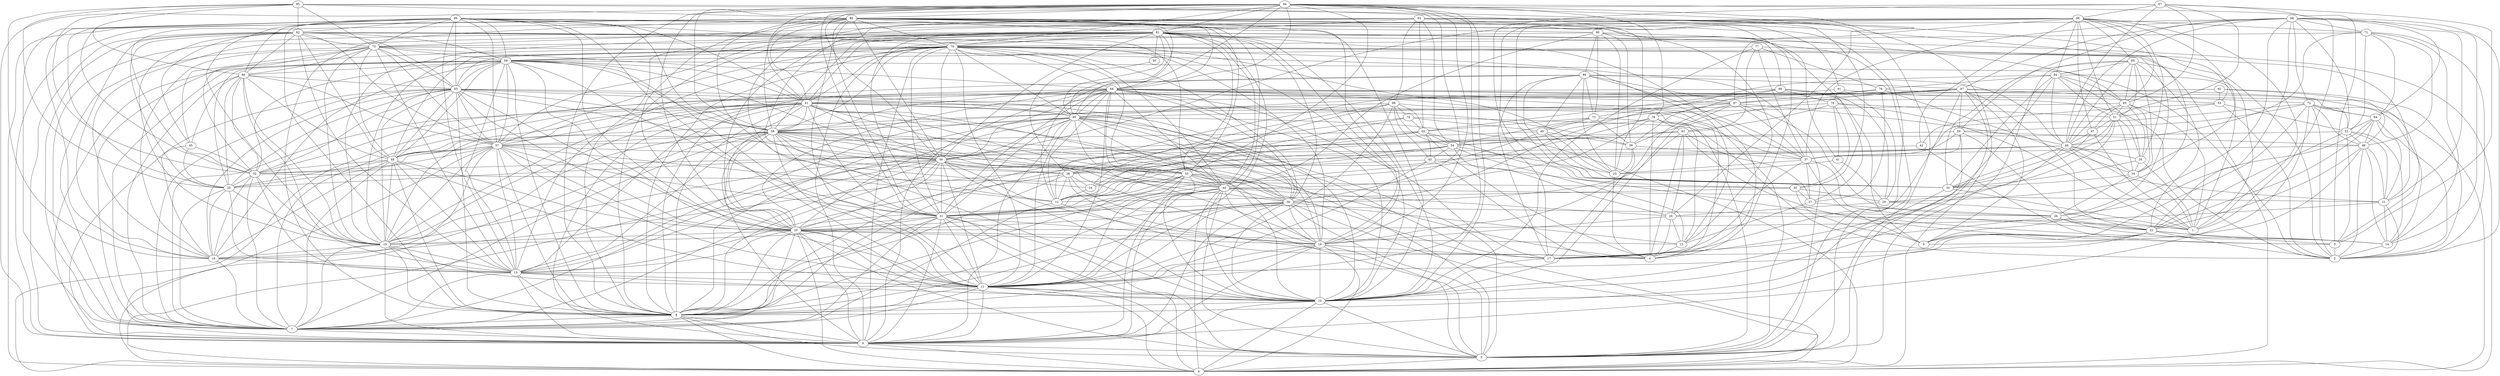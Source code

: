 digraph "sensornet-topology" {
label = "";
rankdir="BT";"0"->"5" [arrowhead = "both"] 
"0"->"6" [arrowhead = "both"] 
"0"->"8" [arrowhead = "both"] 
"0"->"10" [arrowhead = "both"] 
"0"->"11" [arrowhead = "both"] 
"0"->"18" [arrowhead = "both"] 
"0"->"20" [arrowhead = "both"] 
"0"->"31" [arrowhead = "both"] 
"0"->"36" [arrowhead = "both"] 
"0"->"44" [arrowhead = "both"] 
"0"->"55" [arrowhead = "both"] 
"0"->"56" [arrowhead = "both"] 
"0"->"58" [arrowhead = "both"] 
"0"->"60" [arrowhead = "both"] 
"0"->"61" [arrowhead = "both"] 
"0"->"68" [arrowhead = "both"] 
"0"->"70" [arrowhead = "both"] 
"0"->"81" [arrowhead = "both"] 
"0"->"86" [arrowhead = "both"] 
"0"->"94" [arrowhead = "both"] 
"1"->"28" [arrowhead = "both"] 
"1"->"29" [arrowhead = "both"] 
"1"->"33" [arrowhead = "both"] 
"1"->"34" [arrowhead = "both"] 
"1"->"35" [arrowhead = "both"] 
"1"->"46" [arrowhead = "both"] 
"1"->"47" [arrowhead = "both"] 
"1"->"79" [arrowhead = "both"] 
"1"->"83" [arrowhead = "both"] 
"1"->"84" [arrowhead = "both"] 
"1"->"85" [arrowhead = "both"] 
"1"->"96" [arrowhead = "both"] 
"1"->"97" [arrowhead = "both"] 
"2"->"3" [arrowhead = "both"] 
"2"->"14" [arrowhead = "both"] 
"2"->"21" [arrowhead = "both"] 
"2"->"22" [arrowhead = "both"] 
"2"->"48" [arrowhead = "both"] 
"2"->"53" [arrowhead = "both"] 
"2"->"64" [arrowhead = "both"] 
"2"->"68" [arrowhead = "both"] 
"2"->"69" [arrowhead = "both"] 
"2"->"70" [arrowhead = "both"] 
"2"->"71" [arrowhead = "both"] 
"2"->"72" [arrowhead = "both"] 
"2"->"74" [arrowhead = "both"] 
"2"->"92" [arrowhead = "both"] 
"2"->"98" [arrowhead = "both"] 
"3"->"22" [arrowhead = "both"] 
"3"->"42" [arrowhead = "both"] 
"3"->"52" [arrowhead = "both"] 
"3"->"63" [arrowhead = "both"] 
"3"->"92" [arrowhead = "both"] 
"3"->"94" [arrowhead = "both"] 
"3"->"97" [arrowhead = "both"] 
"4"->"12" [arrowhead = "both"] 
"4"->"13" [arrowhead = "both"] 
"4"->"23" [arrowhead = "both"] 
"4"->"28" [arrowhead = "both"] 
"4"->"38" [arrowhead = "both"] 
"4"->"43" [arrowhead = "both"] 
"4"->"55" [arrowhead = "both"] 
"4"->"62" [arrowhead = "both"] 
"4"->"63" [arrowhead = "both"] 
"4"->"78" [arrowhead = "both"] 
"4"->"81" [arrowhead = "both"] 
"4"->"88" [arrowhead = "both"] 
"4"->"93" [arrowhead = "both"] 
"5"->"6" [arrowhead = "both"] 
"5"->"8" [arrowhead = "both"] 
"5"->"10" [arrowhead = "both"] 
"5"->"11" [arrowhead = "both"] 
"5"->"18" [arrowhead = "both"] 
"5"->"20" [arrowhead = "both"] 
"5"->"31" [arrowhead = "both"] 
"5"->"36" [arrowhead = "both"] 
"5"->"44" [arrowhead = "both"] 
"5"->"56" [arrowhead = "both"] 
"5"->"58" [arrowhead = "both"] 
"5"->"59" [arrowhead = "both"] 
"5"->"60" [arrowhead = "both"] 
"5"->"61" [arrowhead = "both"] 
"5"->"68" [arrowhead = "both"] 
"5"->"70" [arrowhead = "both"] 
"5"->"81" [arrowhead = "both"] 
"5"->"86" [arrowhead = "both"] 
"5"->"87" [arrowhead = "both"] 
"5"->"94" [arrowhead = "both"] 
"6"->"7" [arrowhead = "both"] 
"6"->"8" [arrowhead = "both"] 
"6"->"10" [arrowhead = "both"] 
"6"->"11" [arrowhead = "both"] 
"6"->"15" [arrowhead = "both"] 
"6"->"18" [arrowhead = "both"] 
"6"->"19" [arrowhead = "both"] 
"6"->"20" [arrowhead = "both"] 
"6"->"31" [arrowhead = "both"] 
"6"->"36" [arrowhead = "both"] 
"6"->"44" [arrowhead = "both"] 
"6"->"55" [arrowhead = "both"] 
"6"->"57" [arrowhead = "both"] 
"6"->"58" [arrowhead = "both"] 
"6"->"60" [arrowhead = "both"] 
"6"->"61" [arrowhead = "both"] 
"6"->"65" [arrowhead = "both"] 
"6"->"68" [arrowhead = "both"] 
"6"->"69" [arrowhead = "both"] 
"6"->"70" [arrowhead = "both"] 
"6"->"72" [arrowhead = "both"] 
"6"->"81" [arrowhead = "both"] 
"6"->"82" [arrowhead = "both"] 
"6"->"86" [arrowhead = "both"] 
"6"->"94" [arrowhead = "both"] 
"7"->"8" [arrowhead = "both"] 
"7"->"11" [arrowhead = "both"] 
"7"->"12" [arrowhead = "both"] 
"7"->"15" [arrowhead = "both"] 
"7"->"16" [arrowhead = "both"] 
"7"->"19" [arrowhead = "both"] 
"7"->"20" [arrowhead = "both"] 
"7"->"25" [arrowhead = "both"] 
"7"->"31" [arrowhead = "both"] 
"7"->"32" [arrowhead = "both"] 
"7"->"49" [arrowhead = "both"] 
"7"->"52" [arrowhead = "both"] 
"7"->"56" [arrowhead = "both"] 
"7"->"58" [arrowhead = "both"] 
"7"->"59" [arrowhead = "both"] 
"7"->"61" [arrowhead = "both"] 
"7"->"65" [arrowhead = "both"] 
"7"->"66" [arrowhead = "both"] 
"7"->"69" [arrowhead = "both"] 
"7"->"70" [arrowhead = "both"] 
"7"->"75" [arrowhead = "both"] 
"7"->"81" [arrowhead = "both"] 
"7"->"82" [arrowhead = "both"] 
"7"->"91" [arrowhead = "both"] 
"7"->"99" [arrowhead = "both"] 
"8"->"10" [arrowhead = "both"] 
"8"->"11" [arrowhead = "both"] 
"8"->"15" [arrowhead = "both"] 
"8"->"18" [arrowhead = "both"] 
"8"->"19" [arrowhead = "both"] 
"8"->"20" [arrowhead = "both"] 
"8"->"31" [arrowhead = "both"] 
"8"->"33" [arrowhead = "both"] 
"8"->"36" [arrowhead = "both"] 
"8"->"38" [arrowhead = "both"] 
"8"->"44" [arrowhead = "both"] 
"8"->"49" [arrowhead = "both"] 
"8"->"55" [arrowhead = "both"] 
"8"->"56" [arrowhead = "both"] 
"8"->"57" [arrowhead = "both"] 
"8"->"60" [arrowhead = "both"] 
"8"->"61" [arrowhead = "both"] 
"8"->"63" [arrowhead = "both"] 
"8"->"65" [arrowhead = "both"] 
"8"->"68" [arrowhead = "both"] 
"8"->"69" [arrowhead = "both"] 
"8"->"70" [arrowhead = "both"] 
"8"->"81" [arrowhead = "both"] 
"8"->"86" [arrowhead = "both"] 
"8"->"94" [arrowhead = "both"] 
"8"->"96" [arrowhead = "both"] 
"8"->"99" [arrowhead = "both"] 
"9"->"22" [arrowhead = "both"] 
"9"->"30" [arrowhead = "both"] 
"9"->"37" [arrowhead = "both"] 
"9"->"48" [arrowhead = "both"] 
"9"->"72" [arrowhead = "both"] 
"9"->"80" [arrowhead = "both"] 
"9"->"87" [arrowhead = "both"] 
"9"->"98" [arrowhead = "both"] 
"10"->"11" [arrowhead = "both"] 
"10"->"15" [arrowhead = "both"] 
"10"->"17" [arrowhead = "both"] 
"10"->"18" [arrowhead = "both"] 
"10"->"20" [arrowhead = "both"] 
"10"->"22" [arrowhead = "both"] 
"10"->"31" [arrowhead = "both"] 
"10"->"36" [arrowhead = "both"] 
"10"->"44" [arrowhead = "both"] 
"10"->"55" [arrowhead = "both"] 
"10"->"56" [arrowhead = "both"] 
"10"->"58" [arrowhead = "both"] 
"10"->"61" [arrowhead = "both"] 
"10"->"65" [arrowhead = "both"] 
"10"->"67" [arrowhead = "both"] 
"10"->"68" [arrowhead = "both"] 
"10"->"70" [arrowhead = "both"] 
"10"->"77" [arrowhead = "both"] 
"10"->"81" [arrowhead = "both"] 
"10"->"84" [arrowhead = "both"] 
"10"->"85" [arrowhead = "both"] 
"10"->"86" [arrowhead = "both"] 
"10"->"94" [arrowhead = "both"] 
"11"->"15" [arrowhead = "both"] 
"11"->"18" [arrowhead = "both"] 
"11"->"19" [arrowhead = "both"] 
"11"->"20" [arrowhead = "both"] 
"11"->"31" [arrowhead = "both"] 
"11"->"36" [arrowhead = "both"] 
"11"->"43" [arrowhead = "both"] 
"11"->"44" [arrowhead = "both"] 
"11"->"49" [arrowhead = "both"] 
"11"->"55" [arrowhead = "both"] 
"11"->"56" [arrowhead = "both"] 
"11"->"57" [arrowhead = "both"] 
"11"->"58" [arrowhead = "both"] 
"11"->"60" [arrowhead = "both"] 
"11"->"65" [arrowhead = "both"] 
"11"->"68" [arrowhead = "both"] 
"11"->"69" [arrowhead = "both"] 
"11"->"70" [arrowhead = "both"] 
"11"->"81" [arrowhead = "both"] 
"11"->"86" [arrowhead = "both"] 
"11"->"88" [arrowhead = "both"] 
"11"->"94" [arrowhead = "both"] 
"11"->"99" [arrowhead = "both"] 
"12"->"24" [arrowhead = "both"] 
"12"->"30" [arrowhead = "both"] 
"12"->"38" [arrowhead = "both"] 
"12"->"43" [arrowhead = "both"] 
"12"->"54" [arrowhead = "both"] 
"12"->"57" [arrowhead = "both"] 
"12"->"68" [arrowhead = "both"] 
"12"->"74" [arrowhead = "both"] 
"12"->"87" [arrowhead = "both"] 
"12"->"88" [arrowhead = "both"] 
"12"->"89" [arrowhead = "both"] 
"12"->"93" [arrowhead = "both"] 
"13"->"20" [arrowhead = "both"] 
"13"->"27" [arrowhead = "both"] 
"13"->"28" [arrowhead = "both"] 
"13"->"36" [arrowhead = "both"] 
"13"->"54" [arrowhead = "both"] 
"13"->"75" [arrowhead = "both"] 
"13"->"78" [arrowhead = "both"] 
"13"->"86" [arrowhead = "both"] 
"14"->"21" [arrowhead = "both"] 
"14"->"22" [arrowhead = "both"] 
"14"->"26" [arrowhead = "both"] 
"14"->"43" [arrowhead = "both"] 
"14"->"48" [arrowhead = "both"] 
"14"->"52" [arrowhead = "both"] 
"14"->"71" [arrowhead = "both"] 
"14"->"72" [arrowhead = "both"] 
"14"->"98" [arrowhead = "both"] 
"15"->"16" [arrowhead = "both"] 
"15"->"19" [arrowhead = "both"] 
"15"->"20" [arrowhead = "both"] 
"15"->"22" [arrowhead = "both"] 
"15"->"25" [arrowhead = "both"] 
"15"->"32" [arrowhead = "both"] 
"15"->"38" [arrowhead = "both"] 
"15"->"49" [arrowhead = "both"] 
"15"->"56" [arrowhead = "both"] 
"15"->"57" [arrowhead = "both"] 
"15"->"58" [arrowhead = "both"] 
"15"->"60" [arrowhead = "both"] 
"15"->"61" [arrowhead = "both"] 
"15"->"66" [arrowhead = "both"] 
"15"->"69" [arrowhead = "both"] 
"15"->"70" [arrowhead = "both"] 
"15"->"75" [arrowhead = "both"] 
"15"->"82" [arrowhead = "both"] 
"15"->"99" [arrowhead = "both"] 
"16"->"19" [arrowhead = "both"] 
"16"->"25" [arrowhead = "both"] 
"16"->"32" [arrowhead = "both"] 
"16"->"45" [arrowhead = "both"] 
"16"->"46" [arrowhead = "both"] 
"16"->"49" [arrowhead = "both"] 
"16"->"57" [arrowhead = "both"] 
"16"->"65" [arrowhead = "both"] 
"16"->"69" [arrowhead = "both"] 
"16"->"75" [arrowhead = "both"] 
"16"->"81" [arrowhead = "both"] 
"16"->"82" [arrowhead = "both"] 
"16"->"95" [arrowhead = "both"] 
"16"->"99" [arrowhead = "both"] 
"17"->"18" [arrowhead = "both"] 
"17"->"22" [arrowhead = "both"] 
"17"->"26" [arrowhead = "both"] 
"17"->"37" [arrowhead = "both"] 
"17"->"39" [arrowhead = "both"] 
"17"->"46" [arrowhead = "both"] 
"17"->"60" [arrowhead = "both"] 
"17"->"68" [arrowhead = "both"] 
"17"->"87" [arrowhead = "both"] 
"17"->"89" [arrowhead = "both"] 
"17"->"96" [arrowhead = "both"] 
"18"->"20" [arrowhead = "both"] 
"18"->"28" [arrowhead = "both"] 
"18"->"31" [arrowhead = "both"] 
"18"->"36" [arrowhead = "both"] 
"18"->"44" [arrowhead = "both"] 
"18"->"55" [arrowhead = "both"] 
"18"->"56" [arrowhead = "both"] 
"18"->"58" [arrowhead = "both"] 
"18"->"60" [arrowhead = "both"] 
"18"->"61" [arrowhead = "both"] 
"18"->"67" [arrowhead = "both"] 
"18"->"70" [arrowhead = "both"] 
"18"->"81" [arrowhead = "both"] 
"18"->"86" [arrowhead = "both"] 
"18"->"94" [arrowhead = "both"] 
"19"->"20" [arrowhead = "both"] 
"19"->"25" [arrowhead = "both"] 
"19"->"31" [arrowhead = "both"] 
"19"->"32" [arrowhead = "both"] 
"19"->"49" [arrowhead = "both"] 
"19"->"56" [arrowhead = "both"] 
"19"->"57" [arrowhead = "both"] 
"19"->"58" [arrowhead = "both"] 
"19"->"61" [arrowhead = "both"] 
"19"->"65" [arrowhead = "both"] 
"19"->"66" [arrowhead = "both"] 
"19"->"70" [arrowhead = "both"] 
"19"->"75" [arrowhead = "both"] 
"19"->"76" [arrowhead = "both"] 
"19"->"81" [arrowhead = "both"] 
"19"->"82" [arrowhead = "both"] 
"19"->"89" [arrowhead = "both"] 
"19"->"99" [arrowhead = "both"] 
"20"->"21" [arrowhead = "both"] 
"20"->"31" [arrowhead = "both"] 
"20"->"36" [arrowhead = "both"] 
"20"->"44" [arrowhead = "both"] 
"20"->"49" [arrowhead = "both"] 
"20"->"55" [arrowhead = "both"] 
"20"->"56" [arrowhead = "both"] 
"20"->"57" [arrowhead = "both"] 
"20"->"58" [arrowhead = "both"] 
"20"->"60" [arrowhead = "both"] 
"20"->"61" [arrowhead = "both"] 
"20"->"65" [arrowhead = "both"] 
"20"->"68" [arrowhead = "both"] 
"20"->"69" [arrowhead = "both"] 
"20"->"81" [arrowhead = "both"] 
"20"->"86" [arrowhead = "both"] 
"20"->"94" [arrowhead = "both"] 
"20"->"99" [arrowhead = "both"] 
"21"->"44" [arrowhead = "both"] 
"21"->"46" [arrowhead = "both"] 
"21"->"48" [arrowhead = "both"] 
"21"->"52" [arrowhead = "both"] 
"21"->"64" [arrowhead = "both"] 
"21"->"70" [arrowhead = "both"] 
"21"->"98" [arrowhead = "both"] 
"22"->"26" [arrowhead = "both"] 
"22"->"37" [arrowhead = "both"] 
"22"->"48" [arrowhead = "both"] 
"22"->"52" [arrowhead = "both"] 
"22"->"59" [arrowhead = "both"] 
"22"->"64" [arrowhead = "both"] 
"22"->"85" [arrowhead = "both"] 
"22"->"87" [arrowhead = "both"] 
"22"->"98" [arrowhead = "both"] 
"23"->"37" [arrowhead = "both"] 
"23"->"39" [arrowhead = "both"] 
"23"->"40" [arrowhead = "both"] 
"23"->"41" [arrowhead = "both"] 
"23"->"54" [arrowhead = "both"] 
"23"->"82" [arrowhead = "both"] 
"23"->"89" [arrowhead = "both"] 
"23"->"90" [arrowhead = "both"] 
"23"->"95" [arrowhead = "both"] 
"24"->"38" [arrowhead = "both"] 
"24"->"54" [arrowhead = "both"] 
"24"->"62" [arrowhead = "both"] 
"24"->"88" [arrowhead = "both"] 
"24"->"97" [arrowhead = "both"] 
"25"->"32" [arrowhead = "both"] 
"25"->"40" [arrowhead = "both"] 
"25"->"45" [arrowhead = "both"] 
"25"->"49" [arrowhead = "both"] 
"25"->"57" [arrowhead = "both"] 
"25"->"65" [arrowhead = "both"] 
"25"->"66" [arrowhead = "both"] 
"25"->"69" [arrowhead = "both"] 
"25"->"82" [arrowhead = "both"] 
"25"->"95" [arrowhead = "both"] 
"25"->"99" [arrowhead = "both"] 
"26"->"27" [arrowhead = "both"] 
"26"->"34" [arrowhead = "both"] 
"26"->"38" [arrowhead = "both"] 
"26"->"64" [arrowhead = "both"] 
"26"->"67" [arrowhead = "both"] 
"26"->"77" [arrowhead = "both"] 
"27"->"30" [arrowhead = "both"] 
"27"->"37" [arrowhead = "both"] 
"27"->"63" [arrowhead = "both"] 
"27"->"76" [arrowhead = "both"] 
"27"->"90" [arrowhead = "both"] 
"28"->"29" [arrowhead = "both"] 
"28"->"44" [arrowhead = "both"] 
"28"->"54" [arrowhead = "both"] 
"28"->"63" [arrowhead = "both"] 
"28"->"95" [arrowhead = "both"] 
"29"->"30" [arrowhead = "both"] 
"29"->"41" [arrowhead = "both"] 
"29"->"51" [arrowhead = "both"] 
"29"->"80" [arrowhead = "both"] 
"29"->"91" [arrowhead = "both"] 
"29"->"93" [arrowhead = "both"] 
"30"->"32" [arrowhead = "both"] 
"30"->"62" [arrowhead = "both"] 
"30"->"79" [arrowhead = "both"] 
"30"->"93" [arrowhead = "both"] 
"31"->"36" [arrowhead = "both"] 
"31"->"40" [arrowhead = "both"] 
"31"->"44" [arrowhead = "both"] 
"31"->"55" [arrowhead = "both"] 
"31"->"56" [arrowhead = "both"] 
"31"->"57" [arrowhead = "both"] 
"31"->"58" [arrowhead = "both"] 
"31"->"60" [arrowhead = "both"] 
"31"->"61" [arrowhead = "both"] 
"31"->"68" [arrowhead = "both"] 
"31"->"69" [arrowhead = "both"] 
"31"->"70" [arrowhead = "both"] 
"31"->"78" [arrowhead = "both"] 
"31"->"86" [arrowhead = "both"] 
"31"->"94" [arrowhead = "both"] 
"31"->"98" [arrowhead = "both"] 
"32"->"42" [arrowhead = "both"] 
"32"->"45" [arrowhead = "both"] 
"32"->"49" [arrowhead = "both"] 
"32"->"57" [arrowhead = "both"] 
"32"->"65" [arrowhead = "both"] 
"32"->"66" [arrowhead = "both"] 
"32"->"69" [arrowhead = "both"] 
"32"->"75" [arrowhead = "both"] 
"32"->"80" [arrowhead = "both"] 
"32"->"93" [arrowhead = "both"] 
"32"->"95" [arrowhead = "both"] 
"32"->"99" [arrowhead = "both"] 
"33"->"34" [arrowhead = "both"] 
"33"->"35" [arrowhead = "both"] 
"33"->"40" [arrowhead = "both"] 
"33"->"46" [arrowhead = "both"] 
"33"->"47" [arrowhead = "both"] 
"33"->"51" [arrowhead = "both"] 
"33"->"84" [arrowhead = "both"] 
"33"->"85" [arrowhead = "both"] 
"33"->"89" [arrowhead = "both"] 
"33"->"96" [arrowhead = "both"] 
"33"->"97" [arrowhead = "both"] 
"34"->"35" [arrowhead = "both"] 
"34"->"46" [arrowhead = "both"] 
"34"->"51" [arrowhead = "both"] 
"34"->"76" [arrowhead = "both"] 
"34"->"83" [arrowhead = "both"] 
"34"->"85" [arrowhead = "both"] 
"34"->"96" [arrowhead = "both"] 
"35"->"46" [arrowhead = "both"] 
"35"->"51" [arrowhead = "both"] 
"35"->"83" [arrowhead = "both"] 
"35"->"84" [arrowhead = "both"] 
"35"->"96" [arrowhead = "both"] 
"36"->"44" [arrowhead = "both"] 
"36"->"55" [arrowhead = "both"] 
"36"->"56" [arrowhead = "both"] 
"36"->"58" [arrowhead = "both"] 
"36"->"60" [arrowhead = "both"] 
"36"->"61" [arrowhead = "both"] 
"36"->"63" [arrowhead = "both"] 
"36"->"68" [arrowhead = "both"] 
"36"->"70" [arrowhead = "both"] 
"36"->"81" [arrowhead = "both"] 
"36"->"84" [arrowhead = "both"] 
"36"->"94" [arrowhead = "both"] 
"37"->"39" [arrowhead = "both"] 
"37"->"48" [arrowhead = "both"] 
"37"->"59" [arrowhead = "both"] 
"37"->"67" [arrowhead = "both"] 
"37"->"68" [arrowhead = "both"] 
"37"->"72" [arrowhead = "both"] 
"37"->"73" [arrowhead = "both"] 
"37"->"77" [arrowhead = "both"] 
"37"->"89" [arrowhead = "both"] 
"37"->"98" [arrowhead = "both"] 
"38"->"43" [arrowhead = "both"] 
"38"->"50" [arrowhead = "both"] 
"38"->"54" [arrowhead = "both"] 
"38"->"58" [arrowhead = "both"] 
"38"->"62" [arrowhead = "both"] 
"38"->"74" [arrowhead = "both"] 
"38"->"93" [arrowhead = "both"] 
"39"->"40" [arrowhead = "both"] 
"39"->"61" [arrowhead = "both"] 
"39"->"67" [arrowhead = "both"] 
"39"->"73" [arrowhead = "both"] 
"39"->"87" [arrowhead = "both"] 
"39"->"90" [arrowhead = "both"] 
"40"->"73" [arrowhead = "both"] 
"40"->"74" [arrowhead = "both"] 
"40"->"83" [arrowhead = "both"] 
"40"->"89" [arrowhead = "both"] 
"41"->"79" [arrowhead = "both"] 
"41"->"99" [arrowhead = "both"] 
"42"->"53" [arrowhead = "both"] 
"42"->"96" [arrowhead = "both"] 
"43"->"46" [arrowhead = "both"] 
"43"->"54" [arrowhead = "both"] 
"43"->"62" [arrowhead = "both"] 
"43"->"88" [arrowhead = "both"] 
"44"->"55" [arrowhead = "both"] 
"44"->"56" [arrowhead = "both"] 
"44"->"58" [arrowhead = "both"] 
"44"->"60" [arrowhead = "both"] 
"44"->"61" [arrowhead = "both"] 
"44"->"68" [arrowhead = "both"] 
"44"->"70" [arrowhead = "both"] 
"44"->"78" [arrowhead = "both"] 
"44"->"81" [arrowhead = "both"] 
"44"->"86" [arrowhead = "both"] 
"44"->"90" [arrowhead = "both"] 
"45"->"66" [arrowhead = "both"] 
"45"->"75" [arrowhead = "both"] 
"45"->"82" [arrowhead = "both"] 
"46"->"47" [arrowhead = "both"] 
"46"->"51" [arrowhead = "both"] 
"46"->"67" [arrowhead = "both"] 
"46"->"71" [arrowhead = "both"] 
"46"->"83" [arrowhead = "both"] 
"46"->"84" [arrowhead = "both"] 
"46"->"85" [arrowhead = "both"] 
"46"->"89" [arrowhead = "both"] 
"46"->"97" [arrowhead = "both"] 
"46"->"98" [arrowhead = "both"] 
"47"->"51" [arrowhead = "both"] 
"47"->"83" [arrowhead = "both"] 
"47"->"96" [arrowhead = "both"] 
"48"->"52" [arrowhead = "both"] 
"48"->"59" [arrowhead = "both"] 
"48"->"64" [arrowhead = "both"] 
"48"->"71" [arrowhead = "both"] 
"48"->"72" [arrowhead = "both"] 
"48"->"87" [arrowhead = "both"] 
"49"->"57" [arrowhead = "both"] 
"49"->"58" [arrowhead = "both"] 
"49"->"61" [arrowhead = "both"] 
"49"->"65" [arrowhead = "both"] 
"49"->"66" [arrowhead = "both"] 
"49"->"69" [arrowhead = "both"] 
"49"->"70" [arrowhead = "both"] 
"49"->"75" [arrowhead = "both"] 
"49"->"79" [arrowhead = "both"] 
"49"->"82" [arrowhead = "both"] 
"50"->"81" [arrowhead = "both"] 
"51"->"53" [arrowhead = "both"] 
"51"->"79" [arrowhead = "both"] 
"51"->"83" [arrowhead = "both"] 
"51"->"84" [arrowhead = "both"] 
"51"->"85" [arrowhead = "both"] 
"51"->"96" [arrowhead = "both"] 
"51"->"97" [arrowhead = "both"] 
"52"->"53" [arrowhead = "both"] 
"52"->"64" [arrowhead = "both"] 
"52"->"71" [arrowhead = "both"] 
"52"->"72" [arrowhead = "both"] 
"52"->"98" [arrowhead = "both"] 
"53"->"91" [arrowhead = "both"] 
"53"->"92" [arrowhead = "both"] 
"53"->"93" [arrowhead = "both"] 
"54"->"62" [arrowhead = "both"] 
"54"->"63" [arrowhead = "both"] 
"54"->"73" [arrowhead = "both"] 
"54"->"78" [arrowhead = "both"] 
"54"->"88" [arrowhead = "both"] 
"54"->"93" [arrowhead = "both"] 
"55"->"56" [arrowhead = "both"] 
"55"->"58" [arrowhead = "both"] 
"55"->"60" [arrowhead = "both"] 
"55"->"61" [arrowhead = "both"] 
"55"->"68" [arrowhead = "both"] 
"55"->"70" [arrowhead = "both"] 
"55"->"81" [arrowhead = "both"] 
"55"->"82" [arrowhead = "both"] 
"55"->"86" [arrowhead = "both"] 
"55"->"94" [arrowhead = "both"] 
"56"->"57" [arrowhead = "both"] 
"56"->"58" [arrowhead = "both"] 
"56"->"59" [arrowhead = "both"] 
"56"->"60" [arrowhead = "both"] 
"56"->"61" [arrowhead = "both"] 
"56"->"65" [arrowhead = "both"] 
"56"->"68" [arrowhead = "both"] 
"56"->"69" [arrowhead = "both"] 
"56"->"70" [arrowhead = "both"] 
"56"->"81" [arrowhead = "both"] 
"56"->"86" [arrowhead = "both"] 
"56"->"94" [arrowhead = "both"] 
"56"->"96" [arrowhead = "both"] 
"57"->"58" [arrowhead = "both"] 
"57"->"61" [arrowhead = "both"] 
"57"->"62" [arrowhead = "both"] 
"57"->"65" [arrowhead = "both"] 
"57"->"66" [arrowhead = "both"] 
"57"->"69" [arrowhead = "both"] 
"57"->"70" [arrowhead = "both"] 
"57"->"75" [arrowhead = "both"] 
"57"->"81" [arrowhead = "both"] 
"57"->"82" [arrowhead = "both"] 
"57"->"99" [arrowhead = "both"] 
"58"->"60" [arrowhead = "both"] 
"58"->"61" [arrowhead = "both"] 
"58"->"65" [arrowhead = "both"] 
"58"->"68" [arrowhead = "both"] 
"58"->"69" [arrowhead = "both"] 
"58"->"70" [arrowhead = "both"] 
"58"->"81" [arrowhead = "both"] 
"58"->"86" [arrowhead = "both"] 
"58"->"88" [arrowhead = "both"] 
"58"->"94" [arrowhead = "both"] 
"58"->"99" [arrowhead = "both"] 
"59"->"72" [arrowhead = "both"] 
"59"->"87" [arrowhead = "both"] 
"59"->"98" [arrowhead = "both"] 
"60"->"61" [arrowhead = "both"] 
"60"->"65" [arrowhead = "both"] 
"60"->"67" [arrowhead = "both"] 
"60"->"68" [arrowhead = "both"] 
"60"->"70" [arrowhead = "both"] 
"60"->"81" [arrowhead = "both"] 
"60"->"86" [arrowhead = "both"] 
"60"->"92" [arrowhead = "both"] 
"60"->"94" [arrowhead = "both"] 
"61"->"65" [arrowhead = "both"] 
"61"->"68" [arrowhead = "both"] 
"61"->"69" [arrowhead = "both"] 
"61"->"70" [arrowhead = "both"] 
"61"->"81" [arrowhead = "both"] 
"61"->"86" [arrowhead = "both"] 
"61"->"92" [arrowhead = "both"] 
"61"->"94" [arrowhead = "both"] 
"61"->"99" [arrowhead = "both"] 
"62"->"73" [arrowhead = "both"] 
"62"->"74" [arrowhead = "both"] 
"62"->"80" [arrowhead = "both"] 
"62"->"88" [arrowhead = "both"] 
"62"->"93" [arrowhead = "both"] 
"63"->"77" [arrowhead = "both"] 
"63"->"78" [arrowhead = "both"] 
"63"->"79" [arrowhead = "both"] 
"64"->"71" [arrowhead = "both"] 
"64"->"72" [arrowhead = "both"] 
"64"->"76" [arrowhead = "both"] 
"64"->"98" [arrowhead = "both"] 
"65"->"66" [arrowhead = "both"] 
"65"->"69" [arrowhead = "both"] 
"65"->"70" [arrowhead = "both"] 
"65"->"75" [arrowhead = "both"] 
"65"->"82" [arrowhead = "both"] 
"65"->"99" [arrowhead = "both"] 
"66"->"69" [arrowhead = "both"] 
"66"->"75" [arrowhead = "both"] 
"66"->"82" [arrowhead = "both"] 
"66"->"95" [arrowhead = "both"] 
"66"->"99" [arrowhead = "both"] 
"67"->"68" [arrowhead = "both"] 
"67"->"76" [arrowhead = "both"] 
"67"->"87" [arrowhead = "both"] 
"67"->"89" [arrowhead = "both"] 
"67"->"96" [arrowhead = "both"] 
"68"->"70" [arrowhead = "both"] 
"68"->"75" [arrowhead = "both"] 
"68"->"81" [arrowhead = "both"] 
"68"->"86" [arrowhead = "both"] 
"68"->"94" [arrowhead = "both"] 
"69"->"70" [arrowhead = "both"] 
"69"->"75" [arrowhead = "both"] 
"69"->"77" [arrowhead = "both"] 
"69"->"81" [arrowhead = "both"] 
"69"->"82" [arrowhead = "both"] 
"69"->"99" [arrowhead = "both"] 
"70"->"71" [arrowhead = "both"] 
"70"->"81" [arrowhead = "both"] 
"70"->"86" [arrowhead = "both"] 
"70"->"94" [arrowhead = "both"] 
"70"->"99" [arrowhead = "both"] 
"71"->"96" [arrowhead = "both"] 
"71"->"98" [arrowhead = "both"] 
"72"->"87" [arrowhead = "both"] 
"72"->"98" [arrowhead = "both"] 
"73"->"87" [arrowhead = "both"] 
"73"->"89" [arrowhead = "both"] 
"73"->"90" [arrowhead = "both"] 
"74"->"88" [arrowhead = "both"] 
"75"->"82" [arrowhead = "both"] 
"75"->"90" [arrowhead = "both"] 
"75"->"95" [arrowhead = "both"] 
"75"->"96" [arrowhead = "both"] 
"75"->"99" [arrowhead = "both"] 
"76"->"77" [arrowhead = "both"] 
"76"->"84" [arrowhead = "both"] 
"78"->"80" [arrowhead = "both"] 
"78"->"94" [arrowhead = "both"] 
"79"->"80" [arrowhead = "both"] 
"79"->"91" [arrowhead = "both"] 
"80"->"82" [arrowhead = "both"] 
"81"->"86" [arrowhead = "both"] 
"81"->"93" [arrowhead = "both"] 
"81"->"94" [arrowhead = "both"] 
"82"->"95" [arrowhead = "both"] 
"82"->"99" [arrowhead = "both"] 
"83"->"84" [arrowhead = "both"] 
"83"->"85" [arrowhead = "both"] 
"83"->"90" [arrowhead = "both"] 
"83"->"96" [arrowhead = "both"] 
"83"->"97" [arrowhead = "both"] 
"84"->"85" [arrowhead = "both"] 
"84"->"96" [arrowhead = "both"] 
"85"->"96" [arrowhead = "both"] 
"86"->"94" [arrowhead = "both"] 
"86"->"95" [arrowhead = "both"] 
"87"->"89" [arrowhead = "both"] 
"87"->"98" [arrowhead = "both"] 
"88"->"93" [arrowhead = "both"] 
"89"->"90" [arrowhead = "both"] 
"90"->"99" [arrowhead = "both"] 
"91"->"99" [arrowhead = "both"] 
"96"->"97" [arrowhead = "both"] 
}
